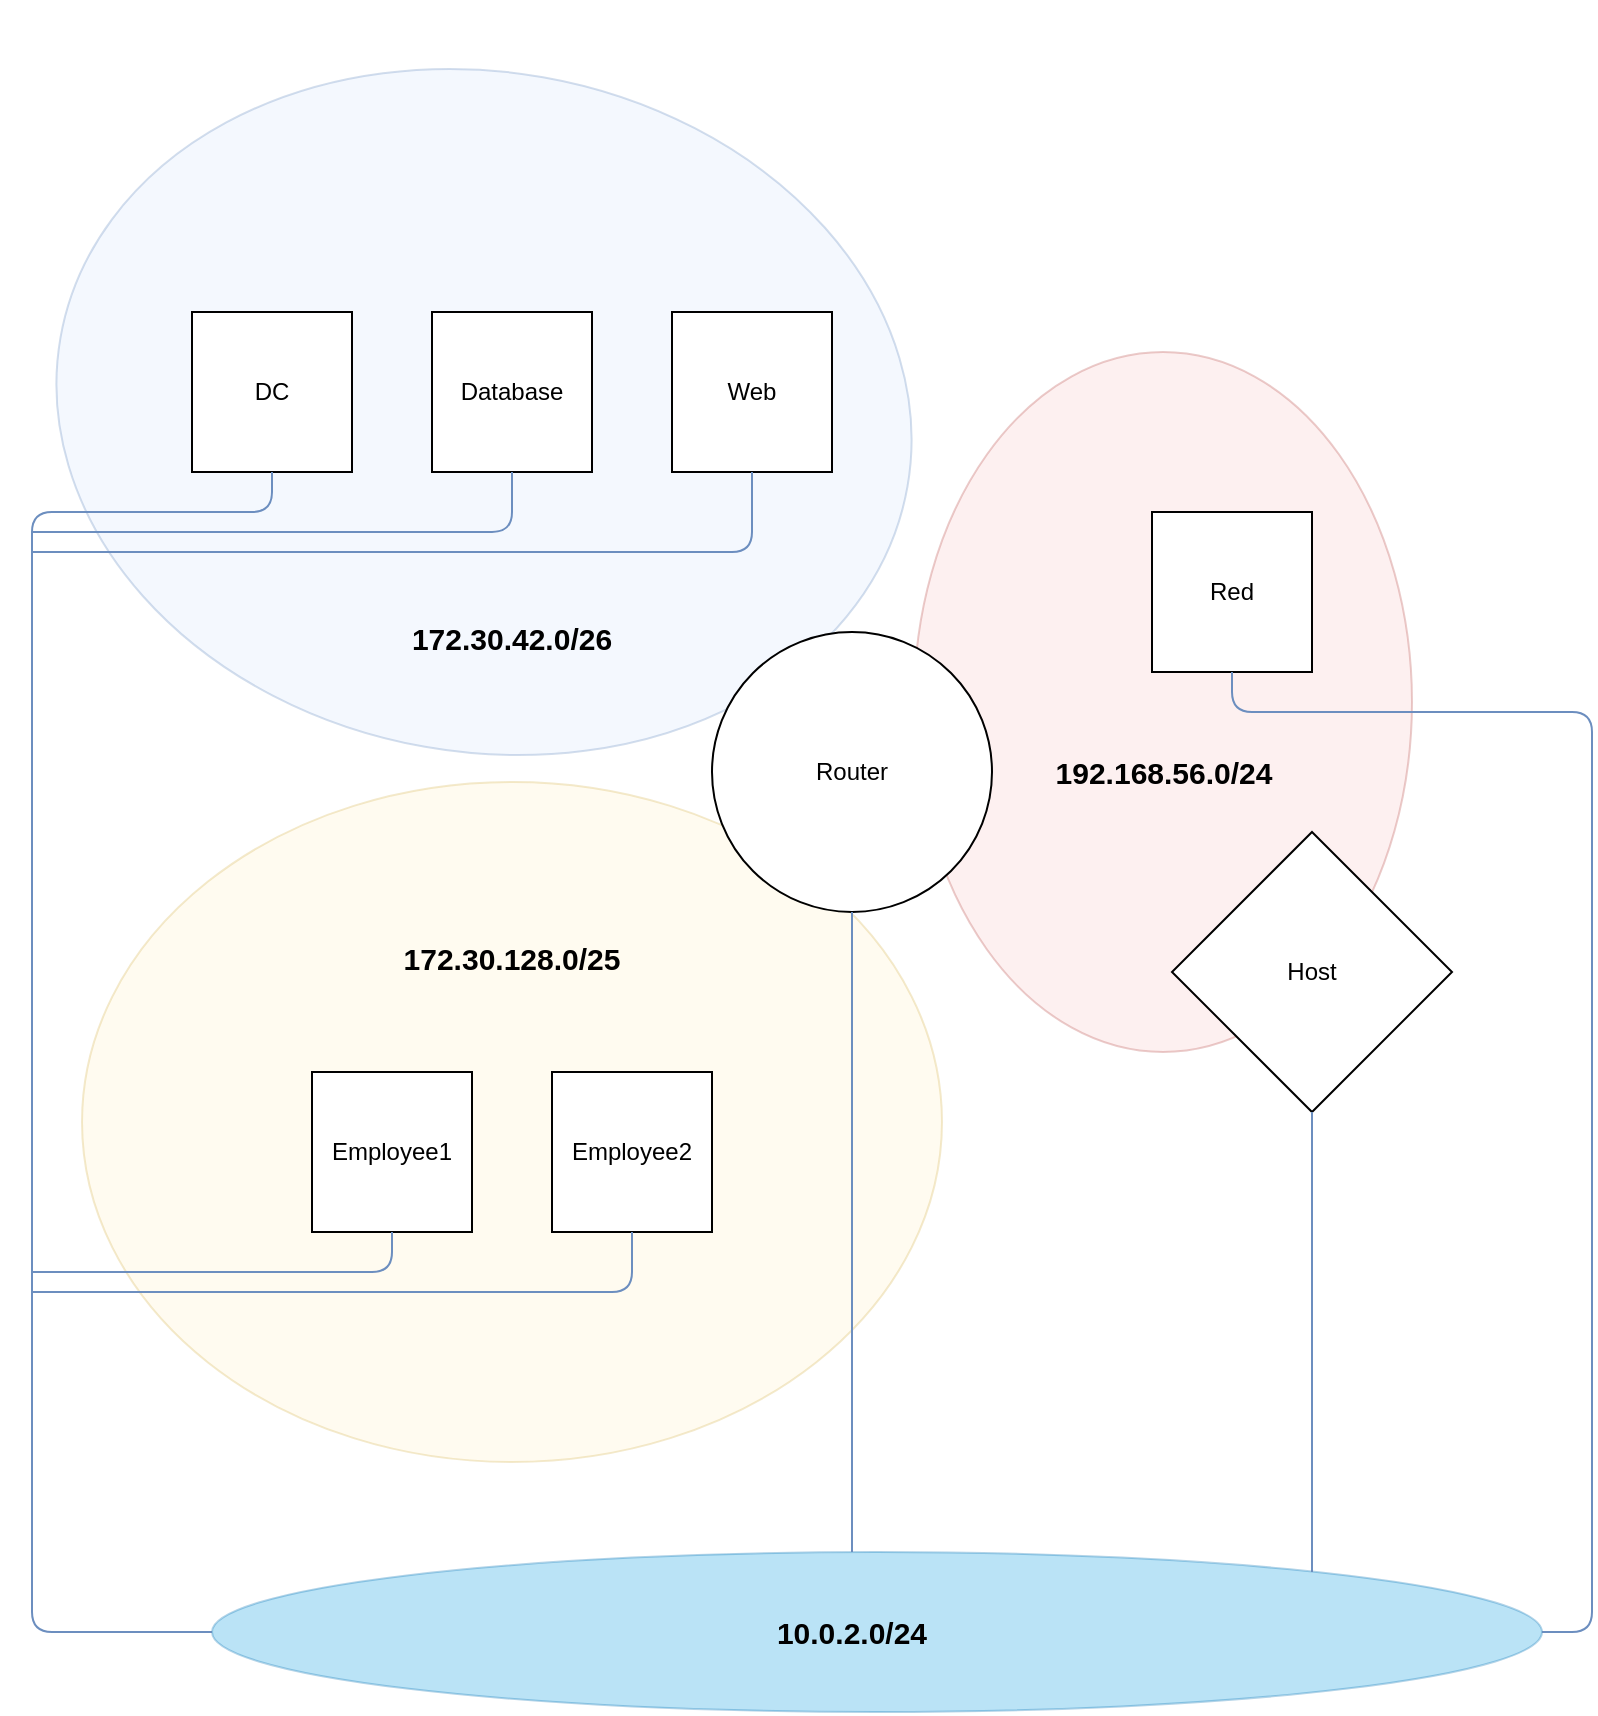 <mxfile version="20.3.0" type="device"><diagram id="ld_233QGI8_kWVuAYu8P" name="Pagina-1"><mxGraphModel dx="1422" dy="861" grid="1" gridSize="10" guides="1" tooltips="1" connect="1" arrows="1" fold="1" page="1" pageScale="1" pageWidth="827" pageHeight="1169" math="0" shadow="0"><root><mxCell id="0"/><mxCell id="1" parent="0"/><mxCell id="uX4BIjo746ywbt0pbhI5-13" value="" style="ellipse;whiteSpace=wrap;html=1;fillColor=#f8cecc;strokeColor=#b85450;opacity=30;rotation=0;" parent="1" vertex="1"><mxGeometry x="481" y="200" width="249" height="350" as="geometry"/></mxCell><mxCell id="uX4BIjo746ywbt0pbhI5-9" value="" style="ellipse;whiteSpace=wrap;html=1;fillColor=#fff2cc;strokeColor=#d6b656;opacity=30;" parent="1" vertex="1"><mxGeometry x="65" y="415" width="430" height="340" as="geometry"/></mxCell><mxCell id="uX4BIjo746ywbt0pbhI5-10" value="" style="ellipse;whiteSpace=wrap;html=1;fillColor=#dae8fc;strokeColor=#6c8ebf;opacity=30;rotation=10;" parent="1" vertex="1"><mxGeometry x="51" y="60" width="430" height="340" as="geometry"/></mxCell><mxCell id="uX4BIjo746ywbt0pbhI5-1" value="Router" style="ellipse;whiteSpace=wrap;html=1;aspect=fixed;" parent="1" vertex="1"><mxGeometry x="380" y="340" width="140" height="140" as="geometry"/></mxCell><mxCell id="uX4BIjo746ywbt0pbhI5-2" value="Host" style="rhombus;whiteSpace=wrap;html=1;" parent="1" vertex="1"><mxGeometry x="610" y="440" width="140" height="140" as="geometry"/></mxCell><mxCell id="uX4BIjo746ywbt0pbhI5-3" value="Red" style="whiteSpace=wrap;html=1;aspect=fixed;" parent="1" vertex="1"><mxGeometry x="600" y="280" width="80" height="80" as="geometry"/></mxCell><mxCell id="uX4BIjo746ywbt0pbhI5-4" value="Employee2" style="whiteSpace=wrap;html=1;aspect=fixed;" parent="1" vertex="1"><mxGeometry x="300" y="560" width="80" height="80" as="geometry"/></mxCell><mxCell id="uX4BIjo746ywbt0pbhI5-5" value="Employee1" style="whiteSpace=wrap;html=1;aspect=fixed;" parent="1" vertex="1"><mxGeometry x="180" y="560" width="80" height="80" as="geometry"/></mxCell><mxCell id="uX4BIjo746ywbt0pbhI5-6" value="DC" style="whiteSpace=wrap;html=1;aspect=fixed;" parent="1" vertex="1"><mxGeometry x="120" y="180" width="80" height="80" as="geometry"/></mxCell><mxCell id="uX4BIjo746ywbt0pbhI5-7" value="Database" style="whiteSpace=wrap;html=1;aspect=fixed;" parent="1" vertex="1"><mxGeometry x="240" y="180" width="80" height="80" as="geometry"/></mxCell><mxCell id="uX4BIjo746ywbt0pbhI5-8" value="Web" style="whiteSpace=wrap;html=1;aspect=fixed;" parent="1" vertex="1"><mxGeometry x="360" y="180" width="80" height="80" as="geometry"/></mxCell><mxCell id="uX4BIjo746ywbt0pbhI5-11" value="&lt;font style=&quot;font-size: 15px;&quot;&gt;&lt;b&gt;172.30.42.0/26&lt;/b&gt;&lt;/font&gt;" style="text;html=1;strokeColor=none;fillColor=none;align=center;verticalAlign=middle;whiteSpace=wrap;rounded=0;opacity=30;" parent="1" vertex="1"><mxGeometry x="230" y="320" width="100" height="45" as="geometry"/></mxCell><mxCell id="uX4BIjo746ywbt0pbhI5-12" value="&lt;font style=&quot;font-size: 15px;&quot;&gt;&lt;b&gt;172.30.128.0/25&lt;br&gt;&lt;/b&gt;&lt;/font&gt;" style="text;html=1;strokeColor=none;fillColor=none;align=center;verticalAlign=middle;whiteSpace=wrap;rounded=0;opacity=30;" parent="1" vertex="1"><mxGeometry x="212" y="480" width="136" height="45" as="geometry"/></mxCell><mxCell id="uX4BIjo746ywbt0pbhI5-14" value="&lt;font style=&quot;font-size: 15px&quot;&gt;&lt;b&gt;192.168.56.0/24&lt;br&gt;&lt;/b&gt;&lt;/font&gt;" style="text;html=1;strokeColor=none;fillColor=none;align=center;verticalAlign=middle;whiteSpace=wrap;rounded=0;opacity=30;" parent="1" vertex="1"><mxGeometry x="535.5" y="387.5" width="140" height="45" as="geometry"/></mxCell><mxCell id="3" value="" style="ellipse;whiteSpace=wrap;html=1;fillColor=#1ba1e2;strokeColor=#006EAF;opacity=30;fontColor=#ffffff;" parent="1" vertex="1"><mxGeometry x="130" y="800" width="665" height="80" as="geometry"/></mxCell><mxCell id="4" value="&lt;font style=&quot;font-size: 15px&quot;&gt;&lt;b&gt;10.0.2.0/24&lt;br&gt;&lt;/b&gt;&lt;/font&gt;" style="text;html=1;strokeColor=none;fillColor=none;align=center;verticalAlign=middle;whiteSpace=wrap;rounded=0;opacity=30;" parent="1" vertex="1"><mxGeometry x="400" y="817.5" width="100" height="45" as="geometry"/></mxCell><mxCell id="6HtfmfN7Ll4EFS6VtEgV-9" value="" style="endArrow=none;html=1;entryX=0.5;entryY=1;entryDx=0;entryDy=0;fillColor=#dae8fc;strokeColor=#6c8ebf;exitX=0;exitY=0.5;exitDx=0;exitDy=0;" edge="1" parent="1" source="3" target="uX4BIjo746ywbt0pbhI5-6"><mxGeometry width="50" height="50" relative="1" as="geometry"><mxPoint x="40" y="840" as="sourcePoint"/><mxPoint x="40" y="310" as="targetPoint"/><Array as="points"><mxPoint x="40" y="840"/><mxPoint x="40" y="280"/><mxPoint x="160" y="280"/></Array></mxGeometry></mxCell><mxCell id="6HtfmfN7Ll4EFS6VtEgV-10" value="" style="endArrow=none;html=1;entryX=0.5;entryY=1;entryDx=0;entryDy=0;fillColor=#dae8fc;strokeColor=#6c8ebf;" edge="1" parent="1" target="uX4BIjo746ywbt0pbhI5-7"><mxGeometry width="50" height="50" relative="1" as="geometry"><mxPoint x="40" y="290" as="sourcePoint"/><mxPoint x="170" y="270" as="targetPoint"/><Array as="points"><mxPoint x="280" y="290"/></Array></mxGeometry></mxCell><mxCell id="6HtfmfN7Ll4EFS6VtEgV-11" value="" style="endArrow=none;html=1;entryX=0.5;entryY=1;entryDx=0;entryDy=0;fillColor=#dae8fc;strokeColor=#6c8ebf;" edge="1" parent="1" target="uX4BIjo746ywbt0pbhI5-8"><mxGeometry width="50" height="50" relative="1" as="geometry"><mxPoint x="40" y="300" as="sourcePoint"/><mxPoint x="290" y="270" as="targetPoint"/><Array as="points"><mxPoint x="400" y="300"/></Array></mxGeometry></mxCell><mxCell id="6HtfmfN7Ll4EFS6VtEgV-12" value="" style="endArrow=none;html=1;entryX=0.5;entryY=1;entryDx=0;entryDy=0;fillColor=#dae8fc;strokeColor=#6c8ebf;" edge="1" parent="1"><mxGeometry width="50" height="50" relative="1" as="geometry"><mxPoint x="40" y="660" as="sourcePoint"/><mxPoint x="220" y="640" as="targetPoint"/><Array as="points"><mxPoint x="220" y="660"/></Array></mxGeometry></mxCell><mxCell id="6HtfmfN7Ll4EFS6VtEgV-13" value="" style="endArrow=none;html=1;entryX=0.5;entryY=1;entryDx=0;entryDy=0;fillColor=#dae8fc;strokeColor=#6c8ebf;" edge="1" parent="1"><mxGeometry width="50" height="50" relative="1" as="geometry"><mxPoint x="40" y="670" as="sourcePoint"/><mxPoint x="340" y="640" as="targetPoint"/><Array as="points"><mxPoint x="340" y="670"/></Array></mxGeometry></mxCell><mxCell id="6HtfmfN7Ll4EFS6VtEgV-14" value="" style="endArrow=none;html=1;entryX=0.5;entryY=1;entryDx=0;entryDy=0;fillColor=#dae8fc;strokeColor=#6c8ebf;" edge="1" parent="1" target="uX4BIjo746ywbt0pbhI5-1"><mxGeometry width="50" height="50" relative="1" as="geometry"><mxPoint x="450" y="800" as="sourcePoint"/><mxPoint x="640" y="720" as="targetPoint"/><Array as="points"/></mxGeometry></mxCell><mxCell id="6HtfmfN7Ll4EFS6VtEgV-16" value="" style="endArrow=none;html=1;entryX=1;entryY=0.5;entryDx=0;entryDy=0;fillColor=#dae8fc;strokeColor=#6c8ebf;exitX=0.5;exitY=1;exitDx=0;exitDy=0;" edge="1" parent="1" source="uX4BIjo746ywbt0pbhI5-3" target="3"><mxGeometry width="50" height="50" relative="1" as="geometry"><mxPoint x="640" y="375" as="sourcePoint"/><mxPoint x="820" y="355" as="targetPoint"/><Array as="points"><mxPoint x="640" y="380"/><mxPoint x="820" y="380"/><mxPoint x="820" y="840"/></Array></mxGeometry></mxCell><mxCell id="6HtfmfN7Ll4EFS6VtEgV-17" value="" style="endArrow=none;html=1;entryX=0.5;entryY=1;entryDx=0;entryDy=0;fillColor=#dae8fc;strokeColor=#6c8ebf;" edge="1" parent="1" target="uX4BIjo746ywbt0pbhI5-2"><mxGeometry width="50" height="50" relative="1" as="geometry"><mxPoint x="680" y="810" as="sourcePoint"/><mxPoint x="690" y="590" as="targetPoint"/><Array as="points"/></mxGeometry></mxCell></root></mxGraphModel></diagram></mxfile>